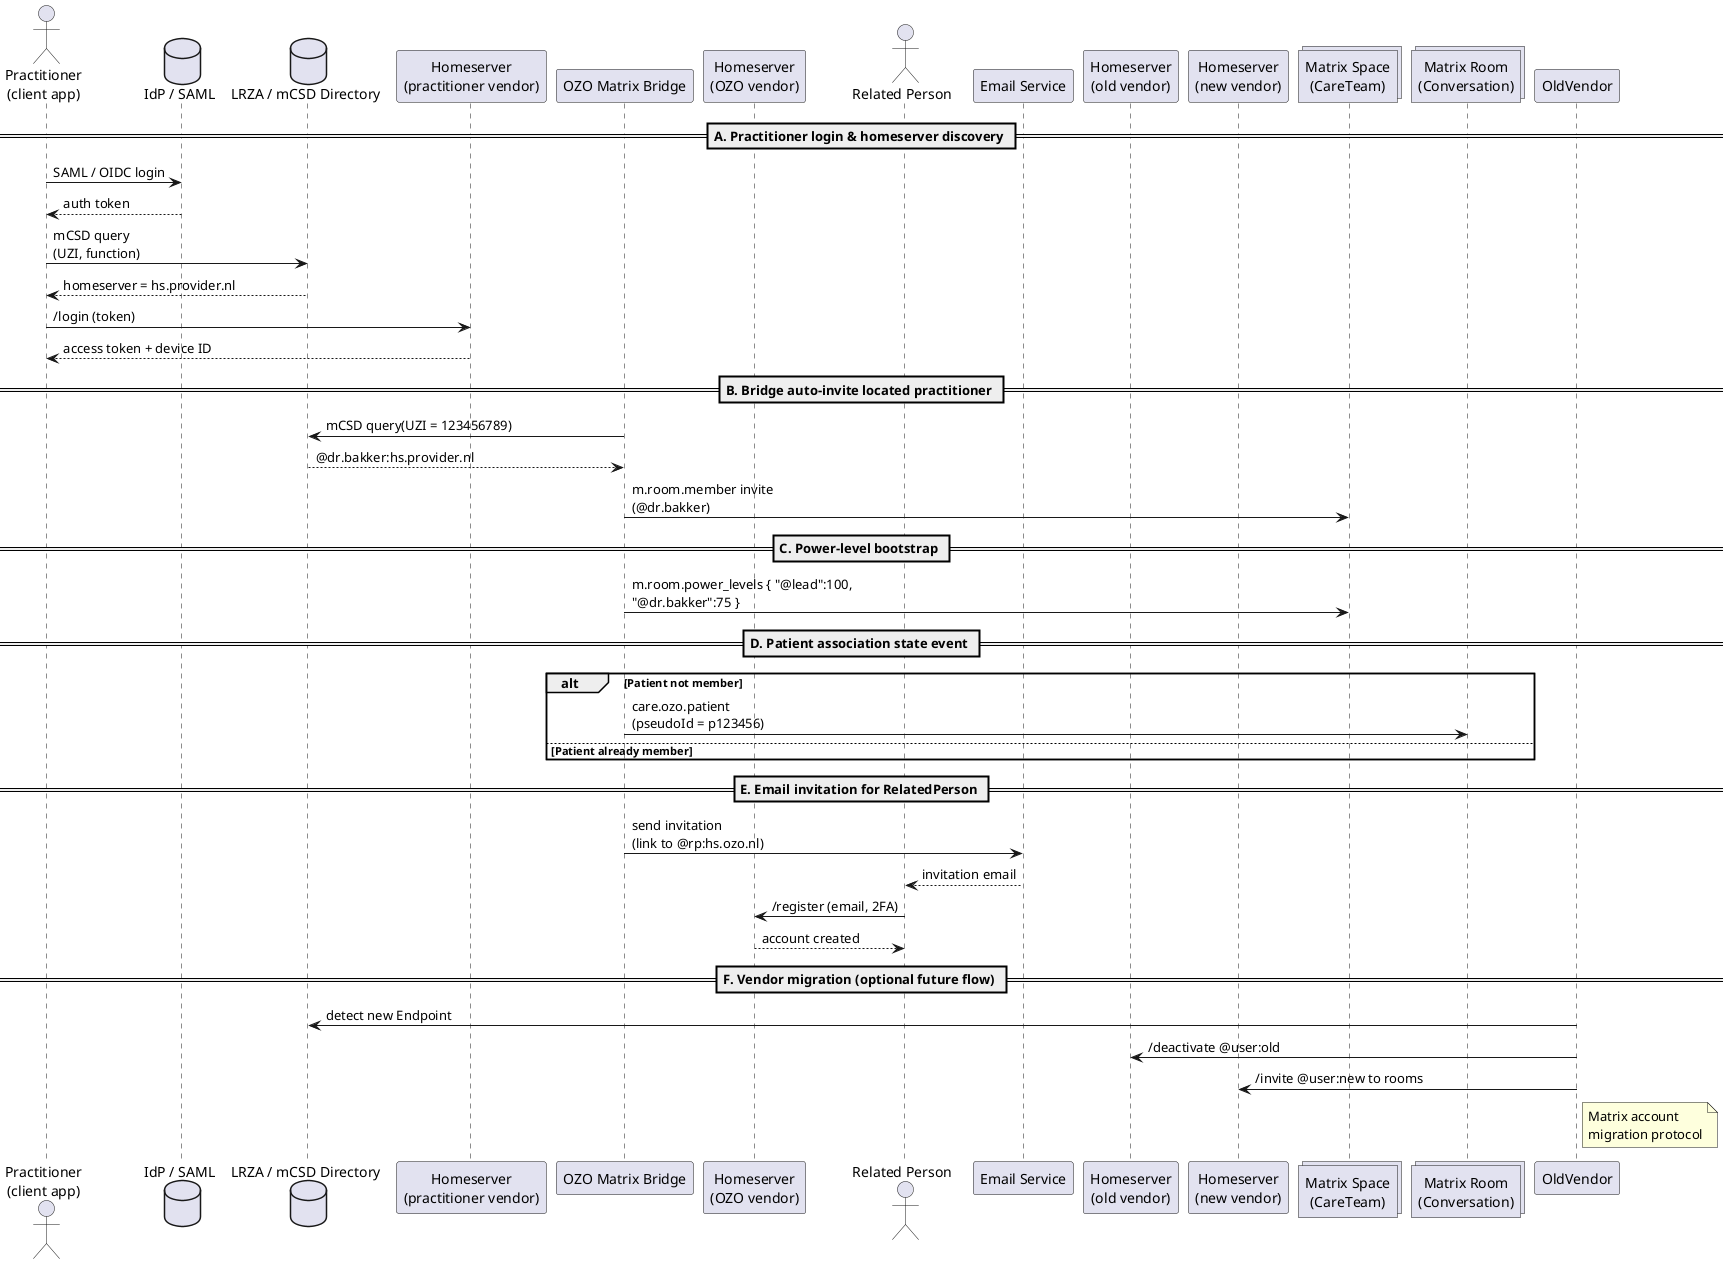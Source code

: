 @startuml title Supplementary flows – Identity, Discovery & Invitation

actor Practitioner       as "Practitioner\n(client app)"
database IdP             as "IdP / SAML"
database Directory       as "LRZA / mCSD Directory"
participant HSP          as "Homeserver\n(practitioner vendor)"
participant Bridge       as "OZO Matrix Bridge"
participant HSO          as "Homeserver\n(OZO vendor)"
actor RelatedPerson      as "Related Person"
participant Email        as "Email Service"
participant HSOld        as "Homeserver\n(old vendor)"
participant HSNew        as "Homeserver\n(new vendor)"
collections Space        as "Matrix Space\n(CareTeam)"
collections Room         as "Matrix Room\n(Conversation)"

'─────────────────────────────────────────────────────────────
== A. Practitioner login & homeserver discovery ==
Practitioner -> IdP        : SAML / OIDC login
IdP          --> Practitioner : auth token
Practitioner -> Directory   : mCSD query\n(UZI, function)
Directory     --> Practitioner : homeserver = hs.provider.nl
Practitioner -> HSP          : /login (token)
HSP          --> Practitioner : access token + device ID

'─────────────────────────────────────────────────────────────
== B. Bridge auto-invite located practitioner ==
Bridge -> Directory : mCSD query(UZI = 123456789)
Directory --> Bridge : @dr.bakker:hs.provider.nl
Bridge -> Space      : m.room.member invite\n(@dr.bakker)

'─────────────────────────────────────────────────────────────
== C. Power-level bootstrap ==
Bridge -> Space : m.room.power_levels { "@lead":100,\n"@dr.bakker":75 }

'─────────────────────────────────────────────────────────────
== D. Patient association state event ==
alt Patient not member
Bridge -> Room : care.ozo.patient\n(pseudoId = p123456)
else Patient already member
note right: No extra state event needed
end

'─────────────────────────────────────────────────────────────
== E. Email invitation for RelatedPerson ==
Bridge -> Email : send invitation\n(link to @rp:hs.ozo.nl)
Email  --> RelatedPerson : invitation email
RelatedPerson -> HSO : /register (email, 2FA)
HSO --> RelatedPerson : account created

'─────────────────────────────────────────────────────────────
== F. Vendor migration (optional future flow) ==
OldVendor -> Directory : detect new Endpoint
OldVendor -> HSOld     : /deactivate @user:old
OldVendor -> HSNew     : /invite @user:new to rooms
note right of OldVendor : Matrix account\nmigration protocol

@enduml
